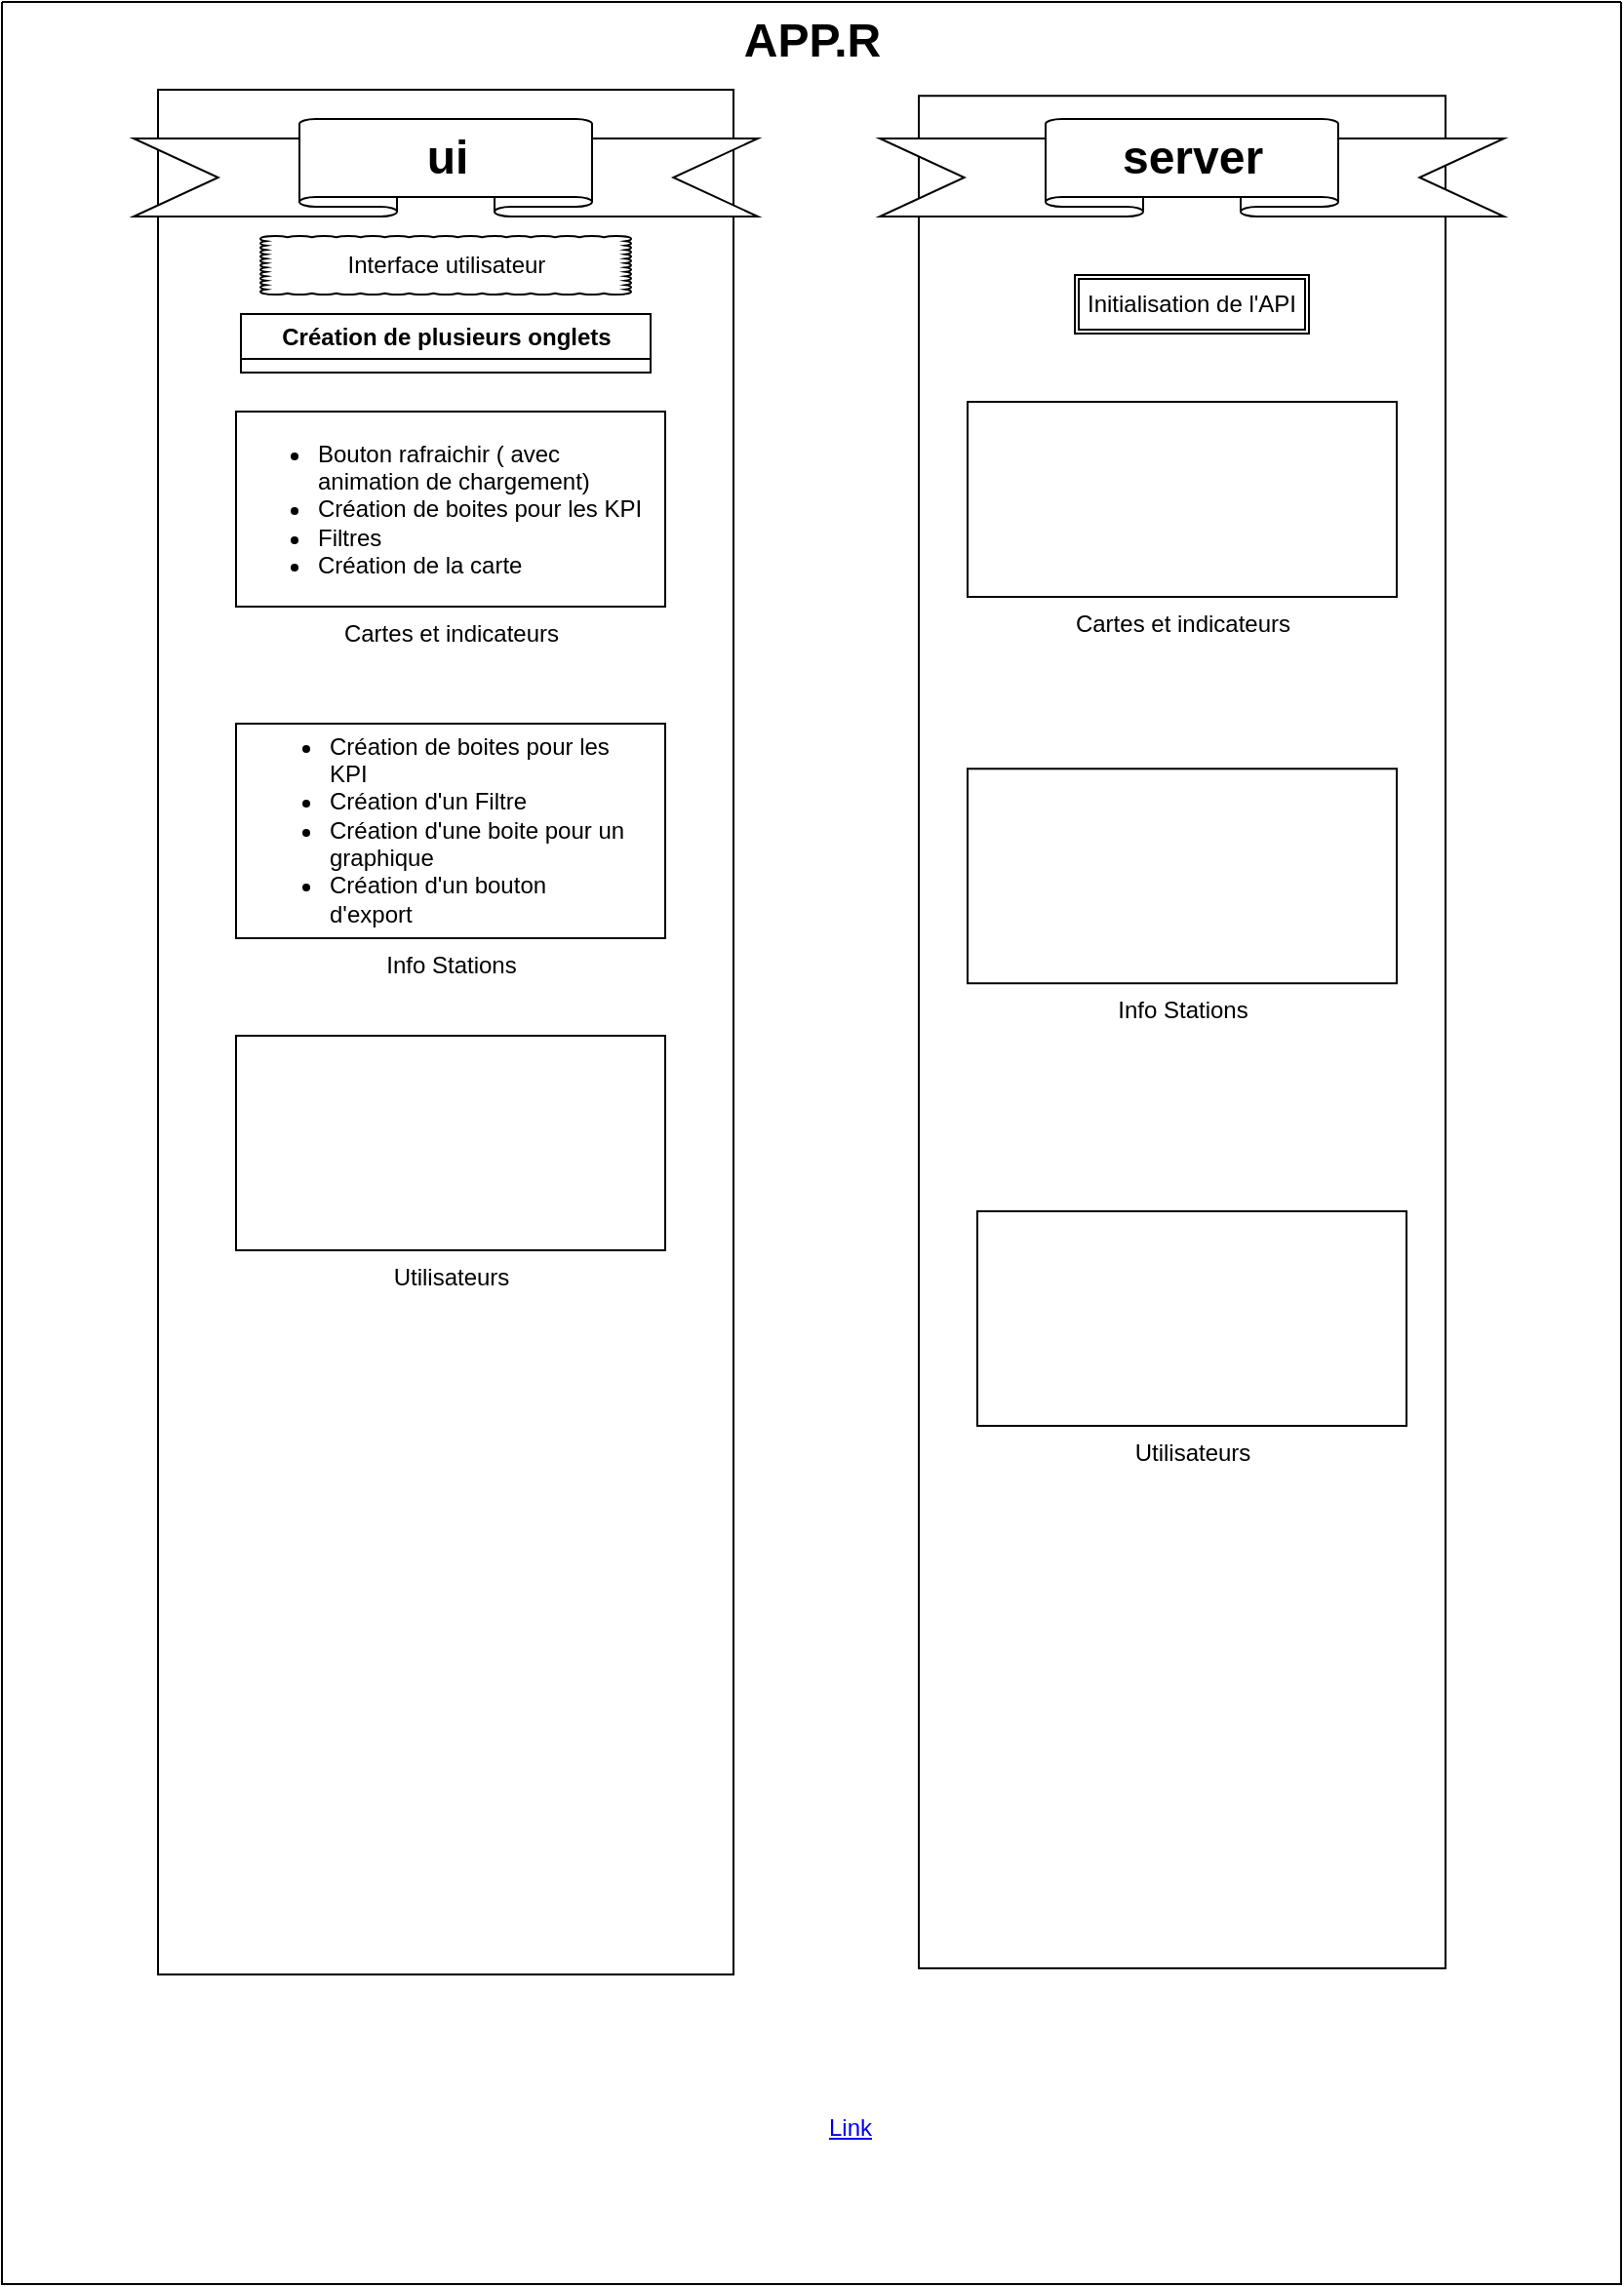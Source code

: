 <mxfile version="22.0.8" type="device">
  <diagram name="Page-1" id="ALNeSMexN4Bu5epdXdM7">
    <mxGraphModel dx="1434" dy="782" grid="1" gridSize="10" guides="1" tooltips="1" connect="1" arrows="1" fold="1" page="1" pageScale="1" pageWidth="827" pageHeight="1169" math="0" shadow="0">
      <root>
        <mxCell id="0" />
        <mxCell id="1" parent="0" />
        <mxCell id="BLKRuem-lJn8ejx4ABMN-2" value="" style="rounded=0;whiteSpace=wrap;html=1;rotation=90;" vertex="1" parent="1">
          <mxGeometry x="-255.62" y="380.63" width="966.25" height="295" as="geometry" />
        </mxCell>
        <mxCell id="BLKRuem-lJn8ejx4ABMN-5" value="" style="rounded=0;whiteSpace=wrap;html=1;rotation=90;" vertex="1" parent="1">
          <mxGeometry x="125" y="393.13" width="960" height="270" as="geometry" />
        </mxCell>
        <mxCell id="BLKRuem-lJn8ejx4ABMN-8" value="" style="swimlane;startSize=0;" vertex="1" parent="1">
          <mxGeometry width="830" height="1170" as="geometry" />
        </mxCell>
        <mxCell id="BLKRuem-lJn8ejx4ABMN-13" value="" style="verticalLabelPosition=bottom;verticalAlign=top;html=1;shape=mxgraph.basic.banner" vertex="1" parent="BLKRuem-lJn8ejx4ABMN-8">
          <mxGeometry x="67.51" y="60" width="320" height="50" as="geometry" />
        </mxCell>
        <mxCell id="BLKRuem-lJn8ejx4ABMN-9" value="APP.R" style="text;strokeColor=none;fillColor=none;html=1;fontSize=24;fontStyle=1;verticalAlign=middle;align=center;" vertex="1" parent="BLKRuem-lJn8ejx4ABMN-8">
          <mxGeometry x="365" width="100" height="40" as="geometry" />
        </mxCell>
        <mxCell id="BLKRuem-lJn8ejx4ABMN-7" value="ui" style="text;strokeColor=none;fillColor=none;html=1;fontSize=24;fontStyle=1;verticalAlign=middle;align=center;" vertex="1" parent="BLKRuem-lJn8ejx4ABMN-8">
          <mxGeometry x="177.51" y="60" width="100" height="40" as="geometry" />
        </mxCell>
        <UserObject label="Link" link="lien de l&#39;appli R Shiny publié" id="BLKRuem-lJn8ejx4ABMN-10">
          <mxCell style="text;html=1;strokeColor=none;fillColor=none;whiteSpace=wrap;align=center;verticalAlign=middle;fontColor=#0000EE;fontStyle=4;" vertex="1" parent="BLKRuem-lJn8ejx4ABMN-8">
            <mxGeometry x="405" y="1070" width="60" height="40" as="geometry" />
          </mxCell>
        </UserObject>
        <mxCell id="BLKRuem-lJn8ejx4ABMN-14" value="" style="verticalLabelPosition=bottom;verticalAlign=top;html=1;shape=mxgraph.basic.banner" vertex="1" parent="BLKRuem-lJn8ejx4ABMN-8">
          <mxGeometry x="450" y="60" width="320" height="50" as="geometry" />
        </mxCell>
        <mxCell id="BLKRuem-lJn8ejx4ABMN-6" value="server" style="text;strokeColor=none;fillColor=none;html=1;fontSize=24;fontStyle=1;verticalAlign=middle;align=center;" vertex="1" parent="BLKRuem-lJn8ejx4ABMN-8">
          <mxGeometry x="560" y="60" width="100" height="40" as="geometry" />
        </mxCell>
        <mxCell id="BLKRuem-lJn8ejx4ABMN-21" value="Création de plusieurs onglets" style="swimlane;whiteSpace=wrap;html=1;" vertex="1" collapsed="1" parent="BLKRuem-lJn8ejx4ABMN-8">
          <mxGeometry x="122.51" y="160" width="210" height="30" as="geometry">
            <mxRectangle x="127.51" y="160" width="200" height="100" as="alternateBounds" />
          </mxGeometry>
        </mxCell>
        <mxCell id="BLKRuem-lJn8ejx4ABMN-23" value="&lt;p style=&quot;line-height: 150%;&quot;&gt;&lt;/p&gt;&lt;ol style=&quot;line-height: 120%;&quot;&gt;&lt;li&gt;&quot;Carte et indicateurs&quot;&lt;/li&gt;&lt;li&gt;&quot;Info station&quot;&lt;br&gt;&lt;/li&gt;&lt;li&gt;&quot;Utilisateurs&quot;&lt;/li&gt;&lt;/ol&gt;&lt;p&gt;&lt;/p&gt;" style="text;strokeColor=none;fillColor=none;html=1;whiteSpace=wrap;verticalAlign=middle;overflow=hidden;align=center;" vertex="1" parent="BLKRuem-lJn8ejx4ABMN-21">
          <mxGeometry x="25" y="20" width="150" height="80" as="geometry" />
        </mxCell>
        <mxCell id="BLKRuem-lJn8ejx4ABMN-38" value="Initialisation de l&#39;API" style="shape=ext;double=1;rounded=0;whiteSpace=wrap;html=1;" vertex="1" parent="BLKRuem-lJn8ejx4ABMN-8">
          <mxGeometry x="550" y="140" width="120" height="30" as="geometry" />
        </mxCell>
        <mxCell id="BLKRuem-lJn8ejx4ABMN-15" value="Interface utilisateur" style="whiteSpace=wrap;html=1;shape=mxgraph.basic.cloud_rect" vertex="1" parent="1">
          <mxGeometry x="132.51" y="120" width="190" height="30" as="geometry" />
        </mxCell>
        <mxCell id="BLKRuem-lJn8ejx4ABMN-29" value="Cartes et indicateurs" style="verticalLabelPosition=bottom;verticalAlign=top;html=1;shape=mxgraph.basic.rect;fillColor2=none;strokeWidth=1;size=20;indent=5;" vertex="1" parent="1">
          <mxGeometry x="120" y="210" width="220" height="100" as="geometry" />
        </mxCell>
        <mxCell id="BLKRuem-lJn8ejx4ABMN-30" value="&lt;ul&gt;&lt;li&gt;Bouton rafraichir ( avec animation de chargement)&lt;/li&gt;&lt;li&gt;Création de boites pour les KPI&lt;/li&gt;&lt;li&gt;Filtres&lt;/li&gt;&lt;li&gt;Création de la carte&amp;nbsp;&lt;/li&gt;&lt;/ul&gt;" style="text;strokeColor=none;fillColor=none;html=1;whiteSpace=wrap;verticalAlign=middle;overflow=hidden;" vertex="1" parent="1">
          <mxGeometry x="120" y="205" width="210" height="110" as="geometry" />
        </mxCell>
        <mxCell id="BLKRuem-lJn8ejx4ABMN-31" value="Info Stations" style="verticalLabelPosition=bottom;verticalAlign=top;html=1;shape=mxgraph.basic.rect;fillColor2=none;strokeWidth=1;size=20;indent=5;" vertex="1" parent="1">
          <mxGeometry x="120" y="370" width="220" height="110" as="geometry" />
        </mxCell>
        <mxCell id="BLKRuem-lJn8ejx4ABMN-32" value="&lt;ul&gt;&lt;li style=&quot;border-color: var(--border-color);&quot;&gt;Création de boites pour les KPI&lt;/li&gt;&lt;li style=&quot;border-color: var(--border-color);&quot;&gt;Création d&#39;un Filtre&amp;nbsp;&lt;/li&gt;&lt;li style=&quot;border-color: var(--border-color);&quot;&gt;Création d&#39;une boite pour un graphique&lt;/li&gt;&lt;li style=&quot;border-color: var(--border-color);&quot;&gt;Création d&#39;un bouton d&#39;export&lt;/li&gt;&lt;/ul&gt;" style="text;strokeColor=none;fillColor=none;html=1;whiteSpace=wrap;verticalAlign=middle;overflow=hidden;" vertex="1" parent="1">
          <mxGeometry x="126.24" y="360" width="197.51" height="120" as="geometry" />
        </mxCell>
        <mxCell id="BLKRuem-lJn8ejx4ABMN-33" value="Utilisateurs" style="verticalLabelPosition=bottom;verticalAlign=top;html=1;shape=mxgraph.basic.rect;fillColor2=none;strokeWidth=1;size=20;indent=5;" vertex="1" parent="1">
          <mxGeometry x="120" y="530" width="220" height="110" as="geometry" />
        </mxCell>
        <mxCell id="BLKRuem-lJn8ejx4ABMN-35" value="Cartes et indicateurs" style="verticalLabelPosition=bottom;verticalAlign=top;html=1;shape=mxgraph.basic.rect;fillColor2=none;strokeWidth=1;size=20;indent=5;" vertex="1" parent="1">
          <mxGeometry x="495" y="205" width="220" height="100" as="geometry" />
        </mxCell>
        <mxCell id="BLKRuem-lJn8ejx4ABMN-36" value="Info Stations" style="verticalLabelPosition=bottom;verticalAlign=top;html=1;shape=mxgraph.basic.rect;fillColor2=none;strokeWidth=1;size=20;indent=5;" vertex="1" parent="1">
          <mxGeometry x="495" y="393.13" width="220" height="110" as="geometry" />
        </mxCell>
        <mxCell id="BLKRuem-lJn8ejx4ABMN-37" value="Utilisateurs" style="verticalLabelPosition=bottom;verticalAlign=top;html=1;shape=mxgraph.basic.rect;fillColor2=none;strokeWidth=1;size=20;indent=5;" vertex="1" parent="1">
          <mxGeometry x="500" y="620" width="220" height="110" as="geometry" />
        </mxCell>
      </root>
    </mxGraphModel>
  </diagram>
</mxfile>

